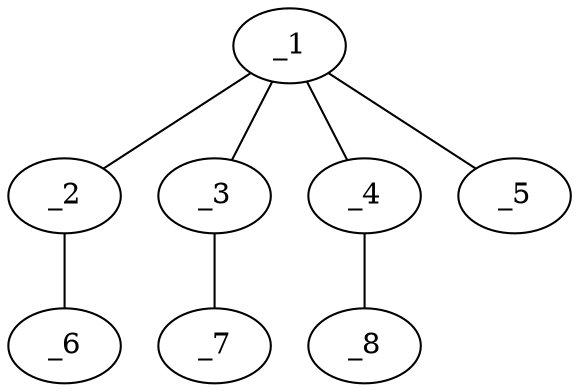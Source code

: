 graph molid5283 {
	_1	 [charge=0,
		chem=20,
		symbol="Sn ",
		x="3.7321",
		y="-0.433"];
	_2	 [charge=0,
		chem=1,
		symbol="C  ",
		x="4.5981",
		y="0.067"];
	_1 -- _2	 [valence=1];
	_3	 [charge=0,
		chem=1,
		symbol="C  ",
		x="2.866",
		y="-0.933"];
	_1 -- _3	 [valence=1];
	_4	 [charge=0,
		chem=1,
		symbol="C  ",
		x="3.2321",
		y="0.433"];
	_1 -- _4	 [valence=1];
	_5	 [charge=0,
		chem=7,
		symbol="Cl ",
		x="4.2321",
		y="-1.299"];
	_1 -- _5	 [valence=1];
	_6	 [charge=0,
		chem=1,
		symbol="C  ",
		x="5.4641",
		y="-0.433"];
	_2 -- _6	 [valence=1];
	_7	 [charge=0,
		chem=1,
		symbol="C  ",
		x=2,
		y="-0.433"];
	_3 -- _7	 [valence=1];
	_8	 [charge=0,
		chem=1,
		symbol="C  ",
		x="3.7321",
		y="1.299"];
	_4 -- _8	 [valence=1];
}
